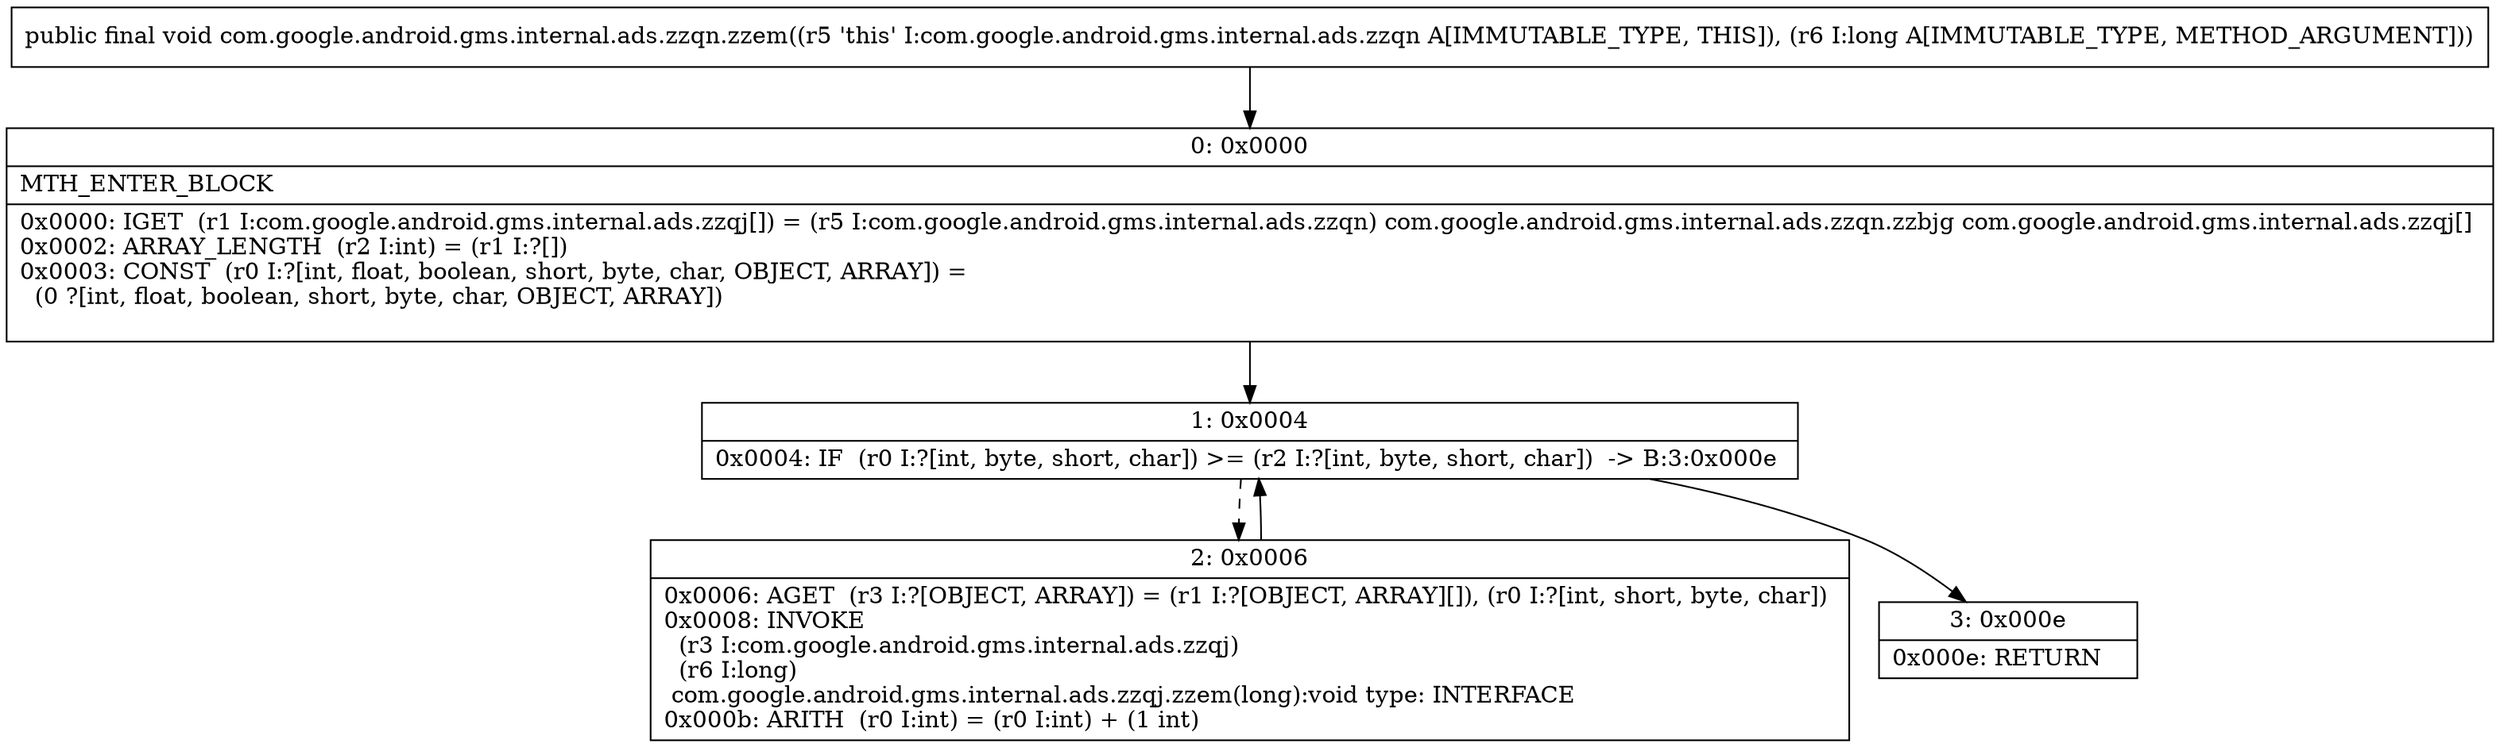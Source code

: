 digraph "CFG forcom.google.android.gms.internal.ads.zzqn.zzem(J)V" {
Node_0 [shape=record,label="{0\:\ 0x0000|MTH_ENTER_BLOCK\l|0x0000: IGET  (r1 I:com.google.android.gms.internal.ads.zzqj[]) = (r5 I:com.google.android.gms.internal.ads.zzqn) com.google.android.gms.internal.ads.zzqn.zzbjg com.google.android.gms.internal.ads.zzqj[] \l0x0002: ARRAY_LENGTH  (r2 I:int) = (r1 I:?[]) \l0x0003: CONST  (r0 I:?[int, float, boolean, short, byte, char, OBJECT, ARRAY]) = \l  (0 ?[int, float, boolean, short, byte, char, OBJECT, ARRAY])\l \l}"];
Node_1 [shape=record,label="{1\:\ 0x0004|0x0004: IF  (r0 I:?[int, byte, short, char]) \>= (r2 I:?[int, byte, short, char])  \-\> B:3:0x000e \l}"];
Node_2 [shape=record,label="{2\:\ 0x0006|0x0006: AGET  (r3 I:?[OBJECT, ARRAY]) = (r1 I:?[OBJECT, ARRAY][]), (r0 I:?[int, short, byte, char]) \l0x0008: INVOKE  \l  (r3 I:com.google.android.gms.internal.ads.zzqj)\l  (r6 I:long)\l com.google.android.gms.internal.ads.zzqj.zzem(long):void type: INTERFACE \l0x000b: ARITH  (r0 I:int) = (r0 I:int) + (1 int) \l}"];
Node_3 [shape=record,label="{3\:\ 0x000e|0x000e: RETURN   \l}"];
MethodNode[shape=record,label="{public final void com.google.android.gms.internal.ads.zzqn.zzem((r5 'this' I:com.google.android.gms.internal.ads.zzqn A[IMMUTABLE_TYPE, THIS]), (r6 I:long A[IMMUTABLE_TYPE, METHOD_ARGUMENT])) }"];
MethodNode -> Node_0;
Node_0 -> Node_1;
Node_1 -> Node_2[style=dashed];
Node_1 -> Node_3;
Node_2 -> Node_1;
}

